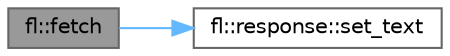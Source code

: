 digraph "fl::fetch"
{
 // INTERACTIVE_SVG=YES
 // LATEX_PDF_SIZE
  bgcolor="transparent";
  edge [fontname=Helvetica,fontsize=10,labelfontname=Helvetica,labelfontsize=10];
  node [fontname=Helvetica,fontsize=10,shape=box,height=0.2,width=0.4];
  rankdir="LR";
  Node1 [id="Node000001",label="fl::fetch",height=0.2,width=0.4,color="gray40", fillcolor="grey60", style="filled", fontcolor="black",tooltip="Make an HTTP GET request (cross-platform, backward compatible)"];
  Node1 -> Node2 [id="edge1_Node000001_Node000002",color="steelblue1",style="solid",tooltip=" "];
  Node2 [id="Node000002",label="fl::response::set_text",height=0.2,width=0.4,color="grey40", fillcolor="white", style="filled",URL="$d5/d4b/classfl_1_1response_a454221cf3f5019f3f8c7574b5793f478.html#a454221cf3f5019f3f8c7574b5793f478",tooltip=" "];
}
